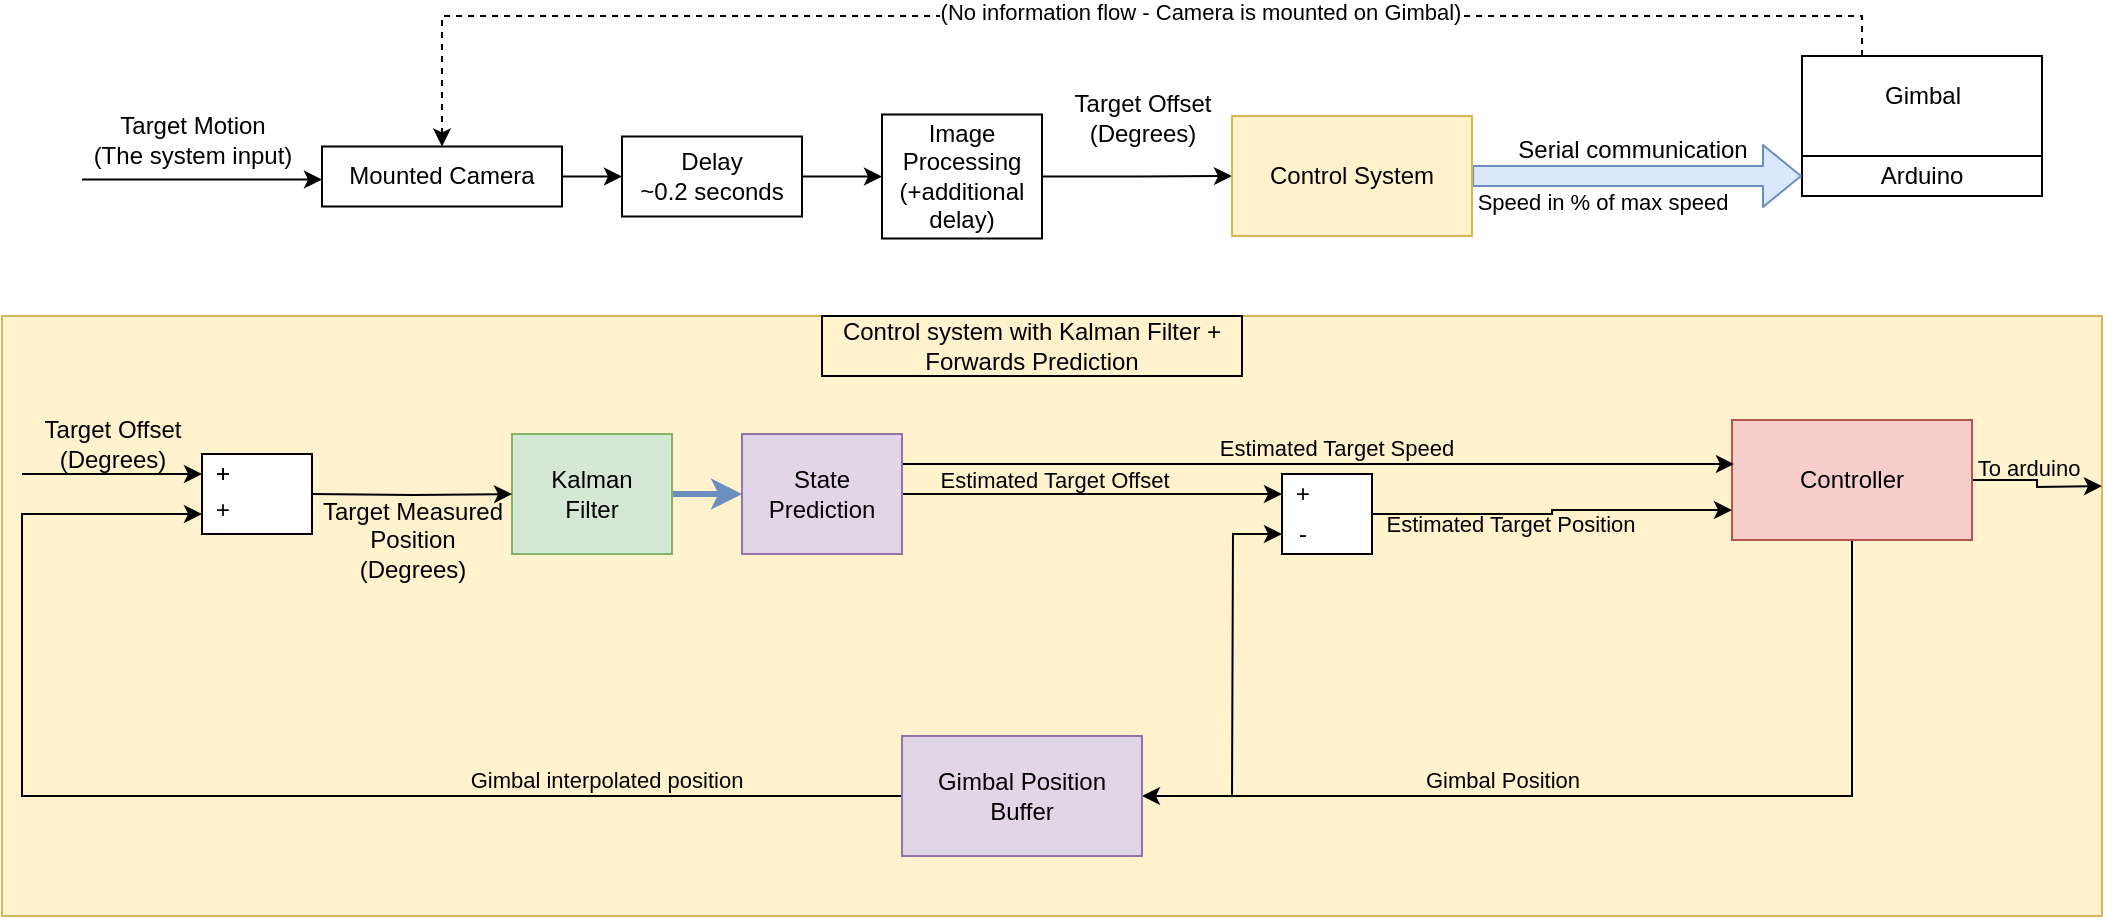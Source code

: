 <mxfile version="13.7.5" type="device"><diagram id="hWvxBTVxgkz3dWM2RuRF" name="Page-1"><mxGraphModel dx="2496" dy="904" grid="1" gridSize="10" guides="1" tooltips="1" connect="1" arrows="1" fold="1" page="1" pageScale="1" pageWidth="850" pageHeight="1100" math="0" shadow="0"><root><mxCell id="0"/><mxCell id="1" parent="0"/><mxCell id="YD-VPGIcxSz418M8IJLF-1" style="edgeStyle=orthogonalEdgeStyle;rounded=0;orthogonalLoop=1;jettySize=auto;html=1;exitX=1;exitY=0.5;exitDx=0;exitDy=0;entryX=0;entryY=0.5;entryDx=0;entryDy=0;" edge="1" parent="1" target="YD-VPGIcxSz418M8IJLF-6"><mxGeometry relative="1" as="geometry"><mxPoint x="360" y="172" as="sourcePoint"/></mxGeometry></mxCell><mxCell id="YD-VPGIcxSz418M8IJLF-2" value="Speed in % of max speed" style="edgeLabel;html=1;align=center;verticalAlign=middle;resizable=0;points=[];" vertex="1" connectable="0" parent="YD-VPGIcxSz418M8IJLF-1"><mxGeometry x="-0.4" y="3" relative="1" as="geometry"><mxPoint x="18" y="13" as="offset"/></mxGeometry></mxCell><mxCell id="YD-VPGIcxSz418M8IJLF-3" style="edgeStyle=orthogonalEdgeStyle;rounded=0;orthogonalLoop=1;jettySize=auto;html=1;exitX=0.25;exitY=0;exitDx=0;exitDy=0;startArrow=none;startFill=0;entryX=0.5;entryY=0;entryDx=0;entryDy=0;dashed=1;" edge="1" parent="1" source="YD-VPGIcxSz418M8IJLF-5" target="YD-VPGIcxSz418M8IJLF-8"><mxGeometry relative="1" as="geometry"><mxPoint x="-40" y="131" as="targetPoint"/></mxGeometry></mxCell><mxCell id="YD-VPGIcxSz418M8IJLF-4" value="&lt;div&gt;(No information flow - Camera is mounted on Gimbal)&lt;/div&gt;" style="edgeLabel;html=1;align=center;verticalAlign=middle;resizable=0;points=[];" vertex="1" connectable="0" parent="YD-VPGIcxSz418M8IJLF-3"><mxGeometry x="-0.249" y="-2" relative="1" as="geometry"><mxPoint x="-53" as="offset"/></mxGeometry></mxCell><mxCell id="YD-VPGIcxSz418M8IJLF-5" value="" style="rounded=0;whiteSpace=wrap;html=1;" vertex="1" parent="1"><mxGeometry x="530" y="110" width="120" height="60" as="geometry"/></mxCell><mxCell id="YD-VPGIcxSz418M8IJLF-6" value="Arduino" style="rounded=0;whiteSpace=wrap;html=1;" vertex="1" parent="1"><mxGeometry x="530" y="160" width="120" height="20" as="geometry"/></mxCell><mxCell id="YD-VPGIcxSz418M8IJLF-20" style="edgeStyle=orthogonalEdgeStyle;rounded=0;orthogonalLoop=1;jettySize=auto;html=1;exitX=1;exitY=0.5;exitDx=0;exitDy=0;entryX=0;entryY=0.5;entryDx=0;entryDy=0;" edge="1" parent="1" source="YD-VPGIcxSz418M8IJLF-8" target="YD-VPGIcxSz418M8IJLF-19"><mxGeometry relative="1" as="geometry"/></mxCell><mxCell id="YD-VPGIcxSz418M8IJLF-8" value="Mounted Camera" style="rounded=0;whiteSpace=wrap;html=1;" vertex="1" parent="1"><mxGeometry x="-210" y="155.25" width="120" height="30" as="geometry"/></mxCell><mxCell id="YD-VPGIcxSz418M8IJLF-10" style="edgeStyle=orthogonalEdgeStyle;rounded=0;orthogonalLoop=1;jettySize=auto;html=1;exitX=1;exitY=0.5;exitDx=0;exitDy=0;entryX=0;entryY=0.5;entryDx=0;entryDy=0;startArrow=none;startFill=0;" edge="1" parent="1" source="YD-VPGIcxSz418M8IJLF-11" target="YD-VPGIcxSz418M8IJLF-18"><mxGeometry relative="1" as="geometry"><mxPoint x="250" y="171" as="targetPoint"/></mxGeometry></mxCell><mxCell id="YD-VPGIcxSz418M8IJLF-11" value="&lt;div&gt;Image Processing&lt;/div&gt;&lt;div&gt;(+additional &lt;br&gt;&lt;/div&gt;&lt;div&gt;delay)&lt;br&gt;&lt;/div&gt;" style="rounded=0;whiteSpace=wrap;html=1;" vertex="1" parent="1"><mxGeometry x="70" y="139.25" width="80" height="62" as="geometry"/></mxCell><mxCell id="YD-VPGIcxSz418M8IJLF-12" value="Target Offset&lt;br&gt;(Degrees)" style="text;html=1;align=center;verticalAlign=middle;resizable=0;points=[];autosize=1;" vertex="1" parent="1"><mxGeometry x="160" y="126" width="80" height="30" as="geometry"/></mxCell><mxCell id="YD-VPGIcxSz418M8IJLF-13" value="Gimbal" style="text;html=1;align=center;verticalAlign=middle;resizable=0;points=[];autosize=1;" vertex="1" parent="1"><mxGeometry x="565" y="120" width="50" height="20" as="geometry"/></mxCell><mxCell id="YD-VPGIcxSz418M8IJLF-14" value="Target Motion&lt;br&gt;(The system input)" style="text;html=1;align=center;verticalAlign=middle;resizable=0;points=[];autosize=1;" vertex="1" parent="1"><mxGeometry x="-330" y="136.75" width="110" height="30" as="geometry"/></mxCell><mxCell id="YD-VPGIcxSz418M8IJLF-15" value="" style="shape=flexArrow;endArrow=classic;startArrow=none;html=1;exitX=1;exitY=0.5;exitDx=0;exitDy=0;fillColor=#dae8fc;strokeColor=#6c8ebf;startFill=0;entryX=0;entryY=0.5;entryDx=0;entryDy=0;" edge="1" parent="1" source="YD-VPGIcxSz418M8IJLF-18" target="YD-VPGIcxSz418M8IJLF-6"><mxGeometry width="50" height="50" relative="1" as="geometry"><mxPoint x="360" y="172" as="sourcePoint"/><mxPoint x="660.0" y="170" as="targetPoint"/></mxGeometry></mxCell><mxCell id="YD-VPGIcxSz418M8IJLF-16" value="Serial communication" style="text;html=1;align=center;verticalAlign=middle;resizable=0;points=[];autosize=1;" vertex="1" parent="1"><mxGeometry x="375" y="147" width="140" height="20" as="geometry"/></mxCell><mxCell id="YD-VPGIcxSz418M8IJLF-17" value="" style="endArrow=classic;html=1;" edge="1" parent="1"><mxGeometry width="50" height="50" relative="1" as="geometry"><mxPoint x="-330" y="171.75" as="sourcePoint"/><mxPoint x="-210" y="171.75" as="targetPoint"/></mxGeometry></mxCell><mxCell id="YD-VPGIcxSz418M8IJLF-18" value="Control System" style="rounded=0;whiteSpace=wrap;html=1;fillColor=#fff2cc;strokeColor=#d6b656;" vertex="1" parent="1"><mxGeometry x="245" y="140" width="120" height="60" as="geometry"/></mxCell><mxCell id="YD-VPGIcxSz418M8IJLF-21" style="edgeStyle=orthogonalEdgeStyle;rounded=0;orthogonalLoop=1;jettySize=auto;html=1;exitX=1;exitY=0.5;exitDx=0;exitDy=0;entryX=0;entryY=0.5;entryDx=0;entryDy=0;" edge="1" parent="1" source="YD-VPGIcxSz418M8IJLF-19" target="YD-VPGIcxSz418M8IJLF-11"><mxGeometry relative="1" as="geometry"/></mxCell><mxCell id="YD-VPGIcxSz418M8IJLF-19" value="&lt;div&gt;Delay&lt;/div&gt;&lt;div&gt;~0.2 seconds&lt;br&gt;&lt;/div&gt;" style="rounded=0;whiteSpace=wrap;html=1;" vertex="1" parent="1"><mxGeometry x="-60" y="150.25" width="90" height="40" as="geometry"/></mxCell><mxCell id="YD-VPGIcxSz418M8IJLF-23" value="" style="rounded=0;whiteSpace=wrap;html=1;labelBackgroundColor=none;fillColor=#fff2cc;strokeColor=#d6b656;" vertex="1" parent="1"><mxGeometry x="-370" y="240" width="1050" height="300" as="geometry"/></mxCell><mxCell id="YD-VPGIcxSz418M8IJLF-57" style="edgeStyle=orthogonalEdgeStyle;rounded=0;orthogonalLoop=1;jettySize=auto;html=1;exitX=1;exitY=0.5;exitDx=0;exitDy=0;entryX=0;entryY=0.5;entryDx=0;entryDy=0;fillColor=#dae8fc;strokeColor=#6c8ebf;strokeWidth=3;" edge="1" parent="1" source="YD-VPGIcxSz418M8IJLF-26" target="YD-VPGIcxSz418M8IJLF-56"><mxGeometry relative="1" as="geometry"/></mxCell><mxCell id="YD-VPGIcxSz418M8IJLF-26" value="Kalman&lt;br&gt;Filter" style="rounded=0;whiteSpace=wrap;html=1;fillColor=#d5e8d4;strokeColor=#82b366;" vertex="1" parent="1"><mxGeometry x="-115" y="299" width="80" height="60" as="geometry"/></mxCell><mxCell id="YD-VPGIcxSz418M8IJLF-29" style="edgeStyle=orthogonalEdgeStyle;rounded=0;orthogonalLoop=1;jettySize=auto;html=1;exitX=1;exitY=0.5;exitDx=0;exitDy=0;startArrow=none;startFill=0;endArrow=classic;endFill=1;" edge="1" parent="1" source="YD-VPGIcxSz418M8IJLF-31"><mxGeometry relative="1" as="geometry"><mxPoint x="680" y="325" as="targetPoint"/></mxGeometry></mxCell><mxCell id="YD-VPGIcxSz418M8IJLF-30" value="To arduino" style="edgeLabel;html=1;align=center;verticalAlign=middle;resizable=0;points=[];labelBackgroundColor=none;" vertex="1" connectable="0" parent="YD-VPGIcxSz418M8IJLF-29"><mxGeometry x="0.22" y="1" relative="1" as="geometry"><mxPoint x="-11" y="-9" as="offset"/></mxGeometry></mxCell><mxCell id="YD-VPGIcxSz418M8IJLF-50" style="edgeStyle=orthogonalEdgeStyle;rounded=0;orthogonalLoop=1;jettySize=auto;html=1;exitX=0.5;exitY=1;exitDx=0;exitDy=0;entryX=1;entryY=0.5;entryDx=0;entryDy=0;" edge="1" parent="1" source="YD-VPGIcxSz418M8IJLF-31" target="YD-VPGIcxSz418M8IJLF-62"><mxGeometry relative="1" as="geometry"><mxPoint x="330" y="480" as="targetPoint"/></mxGeometry></mxCell><mxCell id="YD-VPGIcxSz418M8IJLF-53" value="Gimbal Position" style="edgeLabel;html=1;align=center;verticalAlign=middle;resizable=0;points=[];labelBackgroundColor=none;" vertex="1" connectable="0" parent="YD-VPGIcxSz418M8IJLF-50"><mxGeometry x="0.064" y="-46" relative="1" as="geometry"><mxPoint x="-46" y="38" as="offset"/></mxGeometry></mxCell><mxCell id="YD-VPGIcxSz418M8IJLF-31" value="Controller" style="rounded=0;whiteSpace=wrap;html=1;fillColor=#f8cecc;strokeColor=#b85450;" vertex="1" parent="1"><mxGeometry x="495" y="292" width="120" height="60" as="geometry"/></mxCell><mxCell id="YD-VPGIcxSz418M8IJLF-32" style="edgeStyle=orthogonalEdgeStyle;rounded=0;orthogonalLoop=1;jettySize=auto;html=1;exitX=1;exitY=0.5;exitDx=0;exitDy=0;entryX=0;entryY=0.5;entryDx=0;entryDy=0;" edge="1" parent="1" target="YD-VPGIcxSz418M8IJLF-26"><mxGeometry relative="1" as="geometry"><mxPoint x="-215" y="329" as="sourcePoint"/></mxGeometry></mxCell><mxCell id="YD-VPGIcxSz418M8IJLF-33" value="&lt;div&gt;Target Measured&lt;/div&gt;&lt;div&gt;Position&lt;/div&gt;(Degrees)" style="text;html=1;align=center;verticalAlign=middle;resizable=0;points=[];autosize=1;" vertex="1" parent="1"><mxGeometry x="-215" y="327" width="100" height="50" as="geometry"/></mxCell><mxCell id="YD-VPGIcxSz418M8IJLF-34" value="" style="rounded=0;whiteSpace=wrap;html=1;" vertex="1" parent="1"><mxGeometry x="-270" y="309" width="55" height="40" as="geometry"/></mxCell><mxCell id="YD-VPGIcxSz418M8IJLF-35" value="+" style="text;html=1;align=center;verticalAlign=middle;resizable=0;points=[];autosize=1;" vertex="1" parent="1"><mxGeometry x="-270" y="309" width="20" height="20" as="geometry"/></mxCell><mxCell id="YD-VPGIcxSz418M8IJLF-36" value="+" style="text;html=1;align=center;verticalAlign=middle;resizable=0;points=[];autosize=1;" vertex="1" parent="1"><mxGeometry x="-270" y="309" width="20" height="20" as="geometry"/></mxCell><mxCell id="YD-VPGIcxSz418M8IJLF-37" value="&lt;div&gt;+&lt;/div&gt;" style="text;html=1;align=center;verticalAlign=middle;resizable=0;points=[];autosize=1;" vertex="1" parent="1"><mxGeometry x="-270" y="327" width="20" height="20" as="geometry"/></mxCell><mxCell id="YD-VPGIcxSz418M8IJLF-38" style="edgeStyle=orthogonalEdgeStyle;rounded=0;orthogonalLoop=1;jettySize=auto;html=1;exitX=0;exitY=0.75;exitDx=0;exitDy=0;startArrow=classic;startFill=1;endArrow=none;endFill=0;" edge="1" parent="1" source="YD-VPGIcxSz418M8IJLF-41"><mxGeometry relative="1" as="geometry"><mxPoint x="245" y="480" as="targetPoint"/></mxGeometry></mxCell><mxCell id="YD-VPGIcxSz418M8IJLF-39" style="edgeStyle=orthogonalEdgeStyle;rounded=0;orthogonalLoop=1;jettySize=auto;html=1;exitX=1;exitY=0.5;exitDx=0;exitDy=0;entryX=0;entryY=0.75;entryDx=0;entryDy=0;startArrow=none;startFill=0;endArrow=classic;endFill=1;" edge="1" parent="1" source="YD-VPGIcxSz418M8IJLF-41" target="YD-VPGIcxSz418M8IJLF-31"><mxGeometry relative="1" as="geometry"/></mxCell><mxCell id="YD-VPGIcxSz418M8IJLF-40" value="&lt;div&gt;Estimated Target Position&lt;/div&gt;&lt;div&gt;&lt;br&gt;&lt;/div&gt;" style="edgeLabel;html=1;align=center;verticalAlign=middle;resizable=0;points=[];labelBackgroundColor=none;" vertex="1" connectable="0" parent="YD-VPGIcxSz418M8IJLF-39"><mxGeometry x="-0.346" y="-2" relative="1" as="geometry"><mxPoint x="9" y="10" as="offset"/></mxGeometry></mxCell><mxCell id="YD-VPGIcxSz418M8IJLF-41" value="" style="rounded=0;whiteSpace=wrap;html=1;" vertex="1" parent="1"><mxGeometry x="270" y="319" width="45" height="40" as="geometry"/></mxCell><mxCell id="YD-VPGIcxSz418M8IJLF-42" value="" style="endArrow=classic;html=1;entryX=0;entryY=0.25;entryDx=0;entryDy=0;" edge="1" parent="1" target="YD-VPGIcxSz418M8IJLF-34"><mxGeometry width="50" height="50" relative="1" as="geometry"><mxPoint x="-360" y="319" as="sourcePoint"/><mxPoint x="-350" y="304" as="targetPoint"/></mxGeometry></mxCell><mxCell id="YD-VPGIcxSz418M8IJLF-43" value="Target Offset&lt;br&gt;(Degrees)" style="text;html=1;align=center;verticalAlign=middle;resizable=0;points=[];autosize=1;" vertex="1" parent="1"><mxGeometry x="-355" y="289" width="80" height="30" as="geometry"/></mxCell><mxCell id="YD-VPGIcxSz418M8IJLF-44" value="&lt;div&gt;+&lt;/div&gt;" style="text;html=1;align=center;verticalAlign=middle;resizable=0;points=[];autosize=1;" vertex="1" parent="1"><mxGeometry x="270" y="319" width="20" height="20" as="geometry"/></mxCell><mxCell id="YD-VPGIcxSz418M8IJLF-45" value="-" style="text;html=1;align=center;verticalAlign=middle;resizable=0;points=[];autosize=1;" vertex="1" parent="1"><mxGeometry x="270" y="339" width="20" height="20" as="geometry"/></mxCell><mxCell id="YD-VPGIcxSz418M8IJLF-48" value="&lt;div&gt;Control system with Kalman Filter + Forwards Prediction&lt;/div&gt;" style="rounded=0;whiteSpace=wrap;html=1;labelBackgroundColor=none;fillColor=none;" vertex="1" parent="1"><mxGeometry x="40" y="240" width="210" height="30" as="geometry"/></mxCell><mxCell id="YD-VPGIcxSz418M8IJLF-52" style="edgeStyle=orthogonalEdgeStyle;rounded=0;orthogonalLoop=1;jettySize=auto;html=1;entryX=0;entryY=0.75;entryDx=0;entryDy=0;" edge="1" parent="1" target="YD-VPGIcxSz418M8IJLF-34"><mxGeometry relative="1" as="geometry"><mxPoint x="80" y="480" as="sourcePoint"/><Array as="points"><mxPoint x="-360" y="480"/><mxPoint x="-360" y="339"/></Array></mxGeometry></mxCell><mxCell id="YD-VPGIcxSz418M8IJLF-54" value="Gimbal interpolated position" style="edgeLabel;html=1;align=center;verticalAlign=middle;resizable=0;points=[];labelBackgroundColor=none;" vertex="1" connectable="0" parent="YD-VPGIcxSz418M8IJLF-52"><mxGeometry x="-0.563" relative="1" as="geometry"><mxPoint x="-2" y="-8" as="offset"/></mxGeometry></mxCell><mxCell id="YD-VPGIcxSz418M8IJLF-58" style="edgeStyle=orthogonalEdgeStyle;rounded=0;orthogonalLoop=1;jettySize=auto;html=1;exitX=1;exitY=0.5;exitDx=0;exitDy=0;" edge="1" parent="1" source="YD-VPGIcxSz418M8IJLF-56" target="YD-VPGIcxSz418M8IJLF-44"><mxGeometry relative="1" as="geometry"/></mxCell><mxCell id="YD-VPGIcxSz418M8IJLF-61" value="&lt;div&gt;Estimated Target Offset&lt;/div&gt;" style="edgeLabel;html=1;align=center;verticalAlign=middle;resizable=0;points=[];labelBackgroundColor=none;" vertex="1" connectable="0" parent="YD-VPGIcxSz418M8IJLF-58"><mxGeometry x="-0.207" y="4" relative="1" as="geometry"><mxPoint y="-3" as="offset"/></mxGeometry></mxCell><mxCell id="YD-VPGIcxSz418M8IJLF-59" style="edgeStyle=orthogonalEdgeStyle;rounded=0;orthogonalLoop=1;jettySize=auto;html=1;exitX=1;exitY=0.25;exitDx=0;exitDy=0;entryX=0.008;entryY=0.367;entryDx=0;entryDy=0;entryPerimeter=0;" edge="1" parent="1" source="YD-VPGIcxSz418M8IJLF-56" target="YD-VPGIcxSz418M8IJLF-31"><mxGeometry relative="1" as="geometry"/></mxCell><mxCell id="YD-VPGIcxSz418M8IJLF-60" value="Estimated Target Speed" style="edgeLabel;html=1;align=center;verticalAlign=middle;resizable=0;points=[];labelBackgroundColor=none;" vertex="1" connectable="0" parent="YD-VPGIcxSz418M8IJLF-59"><mxGeometry x="0.101" y="-3" relative="1" as="geometry"><mxPoint x="-12" y="-11" as="offset"/></mxGeometry></mxCell><mxCell id="YD-VPGIcxSz418M8IJLF-56" value="&lt;div&gt;State&lt;/div&gt;&lt;div&gt;Prediction&lt;/div&gt;" style="rounded=0;whiteSpace=wrap;html=1;labelBackgroundColor=none;fillColor=#e1d5e7;strokeColor=#9673a6;" vertex="1" parent="1"><mxGeometry y="299" width="80" height="60" as="geometry"/></mxCell><mxCell id="YD-VPGIcxSz418M8IJLF-62" value="&lt;div&gt;Gimbal Position Buffer&lt;/div&gt;" style="rounded=0;whiteSpace=wrap;html=1;fillColor=#e1d5e7;strokeColor=#9673a6;" vertex="1" parent="1"><mxGeometry x="80" y="450" width="120" height="60" as="geometry"/></mxCell></root></mxGraphModel></diagram></mxfile>